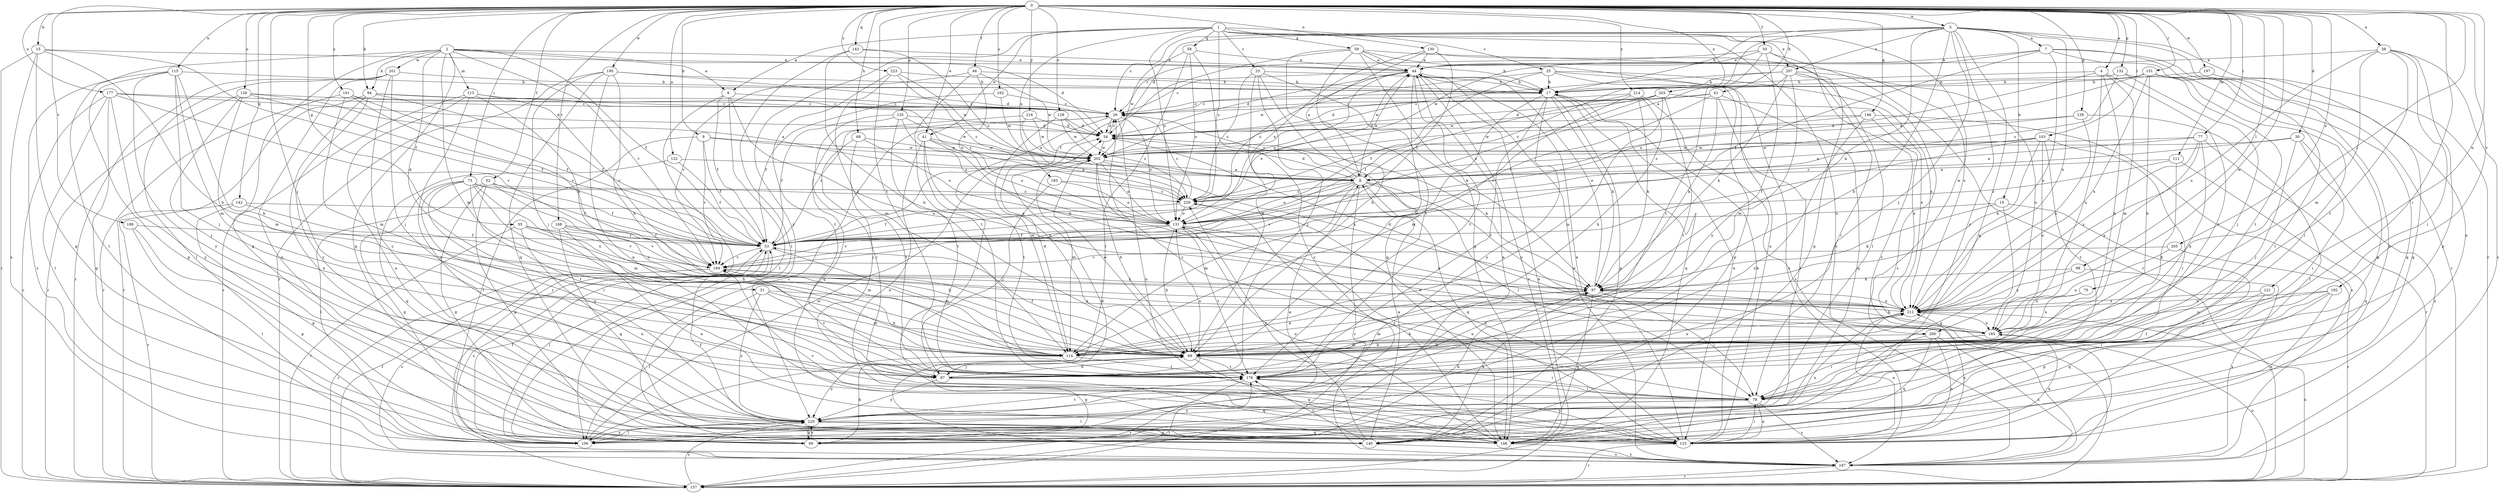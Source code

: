 strict digraph  {
0;
1;
2;
3;
4;
6;
7;
8;
9;
13;
15;
17;
23;
25;
26;
30;
31;
34;
38;
41;
44;
46;
50;
52;
53;
55;
58;
59;
60;
61;
68;
69;
70;
73;
77;
78;
87;
94;
97;
98;
103;
106;
111;
113;
114;
115;
121;
122;
123;
126;
128;
130;
131;
132;
135;
139;
140;
142;
143;
146;
148;
151;
157;
161;
162;
167;
168;
176;
177;
183;
185;
188;
192;
194;
195;
197;
200;
201;
202;
203;
205;
207;
212;
214;
216;
220;
223;
229;
0 -> 3  [label=a];
0 -> 4  [label=a];
0 -> 9  [label=b];
0 -> 13  [label=b];
0 -> 30  [label=d];
0 -> 38  [label=e];
0 -> 41  [label=e];
0 -> 46  [label=f];
0 -> 50  [label=f];
0 -> 52  [label=f];
0 -> 55  [label=g];
0 -> 61  [label=h];
0 -> 68  [label=h];
0 -> 70  [label=i];
0 -> 73  [label=i];
0 -> 77  [label=i];
0 -> 78  [label=i];
0 -> 87  [label=j];
0 -> 94  [label=k];
0 -> 98  [label=l];
0 -> 103  [label=l];
0 -> 111  [label=m];
0 -> 115  [label=n];
0 -> 121  [label=n];
0 -> 122  [label=n];
0 -> 126  [label=o];
0 -> 128  [label=o];
0 -> 130  [label=o];
0 -> 132  [label=p];
0 -> 135  [label=p];
0 -> 139  [label=p];
0 -> 142  [label=q];
0 -> 143  [label=q];
0 -> 146  [label=q];
0 -> 151  [label=r];
0 -> 161  [label=s];
0 -> 162  [label=s];
0 -> 168  [label=t];
0 -> 176  [label=t];
0 -> 177  [label=u];
0 -> 188  [label=v];
0 -> 192  [label=v];
0 -> 195  [label=w];
0 -> 197  [label=w];
0 -> 200  [label=w];
0 -> 203  [label=x];
0 -> 205  [label=x];
0 -> 214  [label=y];
0 -> 216  [label=y];
0 -> 223  [label=z];
1 -> 6  [label=a];
1 -> 23  [label=c];
1 -> 25  [label=c];
1 -> 41  [label=e];
1 -> 58  [label=g];
1 -> 59  [label=g];
1 -> 131  [label=o];
1 -> 157  [label=r];
1 -> 167  [label=s];
1 -> 183  [label=u];
1 -> 200  [label=w];
1 -> 207  [label=x];
1 -> 220  [label=y];
1 -> 229  [label=z];
2 -> 6  [label=a];
2 -> 31  [label=d];
2 -> 34  [label=d];
2 -> 44  [label=e];
2 -> 53  [label=f];
2 -> 60  [label=g];
2 -> 94  [label=k];
2 -> 106  [label=l];
2 -> 113  [label=m];
2 -> 114  [label=m];
2 -> 140  [label=p];
2 -> 194  [label=v];
2 -> 201  [label=w];
3 -> 7  [label=a];
3 -> 8  [label=a];
3 -> 15  [label=b];
3 -> 17  [label=b];
3 -> 26  [label=c];
3 -> 34  [label=d];
3 -> 69  [label=h];
3 -> 87  [label=j];
3 -> 97  [label=k];
3 -> 123  [label=n];
3 -> 148  [label=q];
3 -> 157  [label=r];
3 -> 207  [label=x];
3 -> 212  [label=x];
3 -> 220  [label=y];
4 -> 17  [label=b];
4 -> 69  [label=h];
4 -> 114  [label=m];
4 -> 131  [label=o];
4 -> 176  [label=t];
4 -> 185  [label=u];
6 -> 26  [label=c];
6 -> 53  [label=f];
6 -> 106  [label=l];
6 -> 157  [label=r];
6 -> 185  [label=u];
7 -> 44  [label=e];
7 -> 53  [label=f];
7 -> 106  [label=l];
7 -> 123  [label=n];
7 -> 157  [label=r];
7 -> 202  [label=w];
7 -> 212  [label=x];
8 -> 26  [label=c];
8 -> 34  [label=d];
8 -> 44  [label=e];
8 -> 78  [label=i];
8 -> 114  [label=m];
8 -> 131  [label=o];
8 -> 148  [label=q];
8 -> 157  [label=r];
8 -> 185  [label=u];
8 -> 194  [label=v];
8 -> 229  [label=z];
9 -> 8  [label=a];
9 -> 53  [label=f];
9 -> 106  [label=l];
9 -> 194  [label=v];
9 -> 202  [label=w];
13 -> 44  [label=e];
13 -> 53  [label=f];
13 -> 60  [label=g];
13 -> 69  [label=h];
13 -> 157  [label=r];
13 -> 167  [label=s];
15 -> 60  [label=g];
15 -> 97  [label=k];
15 -> 123  [label=n];
15 -> 131  [label=o];
17 -> 26  [label=c];
17 -> 97  [label=k];
17 -> 114  [label=m];
17 -> 123  [label=n];
17 -> 140  [label=p];
17 -> 148  [label=q];
17 -> 176  [label=t];
17 -> 220  [label=y];
23 -> 17  [label=b];
23 -> 69  [label=h];
23 -> 87  [label=j];
23 -> 97  [label=k];
23 -> 148  [label=q];
23 -> 229  [label=z];
25 -> 17  [label=b];
25 -> 53  [label=f];
25 -> 140  [label=p];
25 -> 167  [label=s];
25 -> 202  [label=w];
25 -> 212  [label=x];
26 -> 34  [label=d];
26 -> 114  [label=m];
26 -> 123  [label=n];
26 -> 131  [label=o];
30 -> 78  [label=i];
30 -> 87  [label=j];
30 -> 167  [label=s];
30 -> 202  [label=w];
30 -> 229  [label=z];
31 -> 69  [label=h];
31 -> 106  [label=l];
31 -> 114  [label=m];
31 -> 212  [label=x];
31 -> 220  [label=y];
34 -> 26  [label=c];
34 -> 97  [label=k];
34 -> 202  [label=w];
38 -> 44  [label=e];
38 -> 78  [label=i];
38 -> 114  [label=m];
38 -> 140  [label=p];
38 -> 167  [label=s];
38 -> 176  [label=t];
38 -> 212  [label=x];
41 -> 78  [label=i];
41 -> 97  [label=k];
41 -> 123  [label=n];
41 -> 131  [label=o];
41 -> 176  [label=t];
41 -> 202  [label=w];
44 -> 17  [label=b];
44 -> 26  [label=c];
44 -> 34  [label=d];
44 -> 69  [label=h];
44 -> 131  [label=o];
44 -> 157  [label=r];
44 -> 176  [label=t];
44 -> 229  [label=z];
46 -> 17  [label=b];
46 -> 131  [label=o];
46 -> 176  [label=t];
46 -> 194  [label=v];
46 -> 202  [label=w];
50 -> 26  [label=c];
50 -> 44  [label=e];
50 -> 140  [label=p];
50 -> 157  [label=r];
50 -> 176  [label=t];
50 -> 220  [label=y];
52 -> 53  [label=f];
52 -> 60  [label=g];
52 -> 106  [label=l];
52 -> 140  [label=p];
52 -> 185  [label=u];
52 -> 229  [label=z];
53 -> 26  [label=c];
53 -> 44  [label=e];
53 -> 106  [label=l];
53 -> 114  [label=m];
53 -> 167  [label=s];
53 -> 194  [label=v];
55 -> 53  [label=f];
55 -> 69  [label=h];
55 -> 123  [label=n];
55 -> 157  [label=r];
55 -> 194  [label=v];
58 -> 44  [label=e];
58 -> 106  [label=l];
58 -> 131  [label=o];
58 -> 167  [label=s];
58 -> 202  [label=w];
59 -> 17  [label=b];
59 -> 44  [label=e];
59 -> 53  [label=f];
59 -> 69  [label=h];
59 -> 123  [label=n];
59 -> 148  [label=q];
59 -> 176  [label=t];
59 -> 212  [label=x];
60 -> 8  [label=a];
60 -> 26  [label=c];
60 -> 44  [label=e];
60 -> 69  [label=h];
60 -> 97  [label=k];
60 -> 220  [label=y];
61 -> 26  [label=c];
61 -> 34  [label=d];
61 -> 53  [label=f];
61 -> 97  [label=k];
61 -> 106  [label=l];
61 -> 148  [label=q];
68 -> 87  [label=j];
68 -> 131  [label=o];
68 -> 176  [label=t];
68 -> 202  [label=w];
69 -> 53  [label=f];
69 -> 60  [label=g];
69 -> 78  [label=i];
69 -> 87  [label=j];
69 -> 148  [label=q];
69 -> 176  [label=t];
69 -> 202  [label=w];
70 -> 185  [label=u];
70 -> 212  [label=x];
73 -> 53  [label=f];
73 -> 60  [label=g];
73 -> 78  [label=i];
73 -> 114  [label=m];
73 -> 176  [label=t];
73 -> 212  [label=x];
73 -> 220  [label=y];
73 -> 229  [label=z];
77 -> 8  [label=a];
77 -> 69  [label=h];
77 -> 157  [label=r];
77 -> 185  [label=u];
77 -> 202  [label=w];
77 -> 212  [label=x];
78 -> 26  [label=c];
78 -> 106  [label=l];
78 -> 123  [label=n];
78 -> 167  [label=s];
78 -> 220  [label=y];
87 -> 69  [label=h];
87 -> 97  [label=k];
87 -> 131  [label=o];
87 -> 148  [label=q];
87 -> 220  [label=y];
94 -> 26  [label=c];
94 -> 53  [label=f];
94 -> 123  [label=n];
94 -> 157  [label=r];
94 -> 220  [label=y];
94 -> 229  [label=z];
97 -> 44  [label=e];
97 -> 78  [label=i];
97 -> 148  [label=q];
97 -> 212  [label=x];
98 -> 97  [label=k];
98 -> 167  [label=s];
98 -> 212  [label=x];
103 -> 8  [label=a];
103 -> 53  [label=f];
103 -> 78  [label=i];
103 -> 97  [label=k];
103 -> 176  [label=t];
103 -> 185  [label=u];
103 -> 202  [label=w];
106 -> 53  [label=f];
106 -> 202  [label=w];
106 -> 212  [label=x];
106 -> 220  [label=y];
111 -> 8  [label=a];
111 -> 69  [label=h];
111 -> 131  [label=o];
111 -> 148  [label=q];
113 -> 26  [label=c];
113 -> 97  [label=k];
113 -> 123  [label=n];
113 -> 157  [label=r];
113 -> 194  [label=v];
113 -> 220  [label=y];
114 -> 34  [label=d];
114 -> 97  [label=k];
114 -> 176  [label=t];
114 -> 212  [label=x];
114 -> 220  [label=y];
115 -> 17  [label=b];
115 -> 69  [label=h];
115 -> 87  [label=j];
115 -> 114  [label=m];
115 -> 140  [label=p];
115 -> 167  [label=s];
115 -> 220  [label=y];
121 -> 140  [label=p];
121 -> 176  [label=t];
121 -> 212  [label=x];
122 -> 8  [label=a];
122 -> 53  [label=f];
122 -> 148  [label=q];
123 -> 17  [label=b];
123 -> 44  [label=e];
123 -> 78  [label=i];
123 -> 157  [label=r];
123 -> 176  [label=t];
123 -> 194  [label=v];
123 -> 212  [label=x];
126 -> 8  [label=a];
126 -> 26  [label=c];
126 -> 53  [label=f];
126 -> 87  [label=j];
126 -> 114  [label=m];
126 -> 157  [label=r];
128 -> 34  [label=d];
128 -> 69  [label=h];
128 -> 202  [label=w];
128 -> 229  [label=z];
130 -> 8  [label=a];
130 -> 44  [label=e];
130 -> 53  [label=f];
130 -> 106  [label=l];
130 -> 131  [label=o];
131 -> 53  [label=f];
131 -> 69  [label=h];
131 -> 123  [label=n];
131 -> 176  [label=t];
131 -> 194  [label=v];
131 -> 212  [label=x];
132 -> 17  [label=b];
132 -> 87  [label=j];
132 -> 176  [label=t];
132 -> 229  [label=z];
135 -> 34  [label=d];
135 -> 53  [label=f];
135 -> 78  [label=i];
135 -> 131  [label=o];
135 -> 176  [label=t];
135 -> 202  [label=w];
139 -> 34  [label=d];
139 -> 106  [label=l];
139 -> 212  [label=x];
139 -> 229  [label=z];
140 -> 8  [label=a];
140 -> 97  [label=k];
140 -> 167  [label=s];
140 -> 176  [label=t];
140 -> 229  [label=z];
142 -> 60  [label=g];
142 -> 69  [label=h];
142 -> 131  [label=o];
142 -> 157  [label=r];
143 -> 44  [label=e];
143 -> 69  [label=h];
143 -> 106  [label=l];
143 -> 229  [label=z];
146 -> 34  [label=d];
146 -> 167  [label=s];
146 -> 202  [label=w];
146 -> 212  [label=x];
146 -> 220  [label=y];
148 -> 53  [label=f];
148 -> 131  [label=o];
148 -> 167  [label=s];
148 -> 229  [label=z];
151 -> 8  [label=a];
151 -> 17  [label=b];
151 -> 60  [label=g];
151 -> 69  [label=h];
151 -> 78  [label=i];
151 -> 148  [label=q];
151 -> 212  [label=x];
157 -> 44  [label=e];
157 -> 53  [label=f];
157 -> 176  [label=t];
157 -> 185  [label=u];
157 -> 212  [label=x];
157 -> 220  [label=y];
161 -> 26  [label=c];
161 -> 53  [label=f];
161 -> 114  [label=m];
161 -> 157  [label=r];
161 -> 194  [label=v];
162 -> 26  [label=c];
162 -> 53  [label=f];
162 -> 202  [label=w];
167 -> 34  [label=d];
167 -> 44  [label=e];
167 -> 157  [label=r];
168 -> 53  [label=f];
168 -> 114  [label=m];
168 -> 123  [label=n];
168 -> 148  [label=q];
168 -> 194  [label=v];
176 -> 78  [label=i];
176 -> 157  [label=r];
176 -> 194  [label=v];
177 -> 26  [label=c];
177 -> 34  [label=d];
177 -> 60  [label=g];
177 -> 106  [label=l];
177 -> 157  [label=r];
177 -> 194  [label=v];
177 -> 220  [label=y];
183 -> 87  [label=j];
183 -> 131  [label=o];
183 -> 229  [label=z];
185 -> 69  [label=h];
185 -> 97  [label=k];
185 -> 114  [label=m];
185 -> 123  [label=n];
188 -> 53  [label=f];
188 -> 106  [label=l];
188 -> 140  [label=p];
192 -> 78  [label=i];
192 -> 123  [label=n];
192 -> 148  [label=q];
192 -> 185  [label=u];
192 -> 212  [label=x];
194 -> 97  [label=k];
194 -> 157  [label=r];
194 -> 167  [label=s];
194 -> 212  [label=x];
195 -> 17  [label=b];
195 -> 34  [label=d];
195 -> 69  [label=h];
195 -> 87  [label=j];
195 -> 123  [label=n];
195 -> 148  [label=q];
195 -> 157  [label=r];
197 -> 17  [label=b];
197 -> 148  [label=q];
200 -> 69  [label=h];
200 -> 78  [label=i];
200 -> 123  [label=n];
200 -> 148  [label=q];
200 -> 167  [label=s];
201 -> 17  [label=b];
201 -> 87  [label=j];
201 -> 106  [label=l];
201 -> 148  [label=q];
201 -> 157  [label=r];
201 -> 220  [label=y];
202 -> 8  [label=a];
202 -> 69  [label=h];
202 -> 97  [label=k];
202 -> 114  [label=m];
202 -> 131  [label=o];
202 -> 212  [label=x];
203 -> 26  [label=c];
203 -> 34  [label=d];
203 -> 114  [label=m];
203 -> 131  [label=o];
203 -> 176  [label=t];
203 -> 202  [label=w];
203 -> 212  [label=x];
205 -> 157  [label=r];
205 -> 185  [label=u];
205 -> 194  [label=v];
207 -> 17  [label=b];
207 -> 78  [label=i];
207 -> 97  [label=k];
207 -> 114  [label=m];
207 -> 167  [label=s];
207 -> 185  [label=u];
207 -> 202  [label=w];
207 -> 229  [label=z];
212 -> 34  [label=d];
212 -> 114  [label=m];
212 -> 123  [label=n];
212 -> 185  [label=u];
214 -> 26  [label=c];
214 -> 53  [label=f];
214 -> 69  [label=h];
214 -> 97  [label=k];
214 -> 167  [label=s];
214 -> 194  [label=v];
216 -> 8  [label=a];
216 -> 34  [label=d];
216 -> 148  [label=q];
216 -> 202  [label=w];
220 -> 60  [label=g];
220 -> 106  [label=l];
220 -> 123  [label=n];
220 -> 140  [label=p];
220 -> 148  [label=q];
220 -> 176  [label=t];
223 -> 17  [label=b];
223 -> 114  [label=m];
223 -> 176  [label=t];
223 -> 202  [label=w];
223 -> 229  [label=z];
229 -> 26  [label=c];
229 -> 53  [label=f];
229 -> 123  [label=n];
229 -> 131  [label=o];
}
